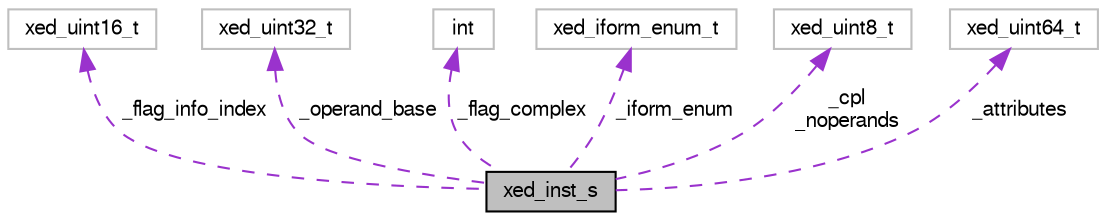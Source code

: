 digraph G
{
  bgcolor="transparent";
  edge [fontname="FreeSans",fontsize="10",labelfontname="FreeSans",labelfontsize="10"];
  node [fontname="FreeSans",fontsize="10",shape=record];
  Node1 [label="xed_inst_s",height=0.2,width=0.4,color="black", fillcolor="grey75", style="filled" fontcolor="black"];
  Node2 -> Node1 [dir=back,color="darkorchid3",fontsize="10",style="dashed",label="_flag_info_index",fontname="FreeSans"];
  Node2 [label="xed_uint16_t",height=0.2,width=0.4,color="grey75"];
  Node3 -> Node1 [dir=back,color="darkorchid3",fontsize="10",style="dashed",label="_operand_base",fontname="FreeSans"];
  Node3 [label="xed_uint32_t",height=0.2,width=0.4,color="grey75"];
  Node4 -> Node1 [dir=back,color="darkorchid3",fontsize="10",style="dashed",label="_flag_complex",fontname="FreeSans"];
  Node4 [label="int",height=0.2,width=0.4,color="grey75"];
  Node5 -> Node1 [dir=back,color="darkorchid3",fontsize="10",style="dashed",label="_iform_enum",fontname="FreeSans"];
  Node5 [label="xed_iform_enum_t",height=0.2,width=0.4,color="grey75"];
  Node6 -> Node1 [dir=back,color="darkorchid3",fontsize="10",style="dashed",label="_cpl\n_noperands",fontname="FreeSans"];
  Node6 [label="xed_uint8_t",height=0.2,width=0.4,color="grey75"];
  Node7 -> Node1 [dir=back,color="darkorchid3",fontsize="10",style="dashed",label="_attributes",fontname="FreeSans"];
  Node7 [label="xed_uint64_t",height=0.2,width=0.4,color="grey75"];
}
